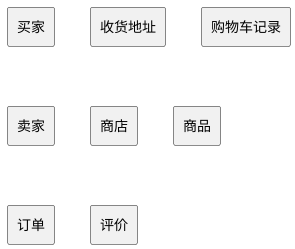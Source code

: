 @startuml

rectangle 买家 as customer
rectangle 收货地址 as contact
rectangle 购物车记录 as shopCar
rectangle 卖家 as seller
rectangle 商店 as shop
rectangle 商品 as goods
rectangle 订单 as orders
rectangle 评价 as evaluate

@enduml